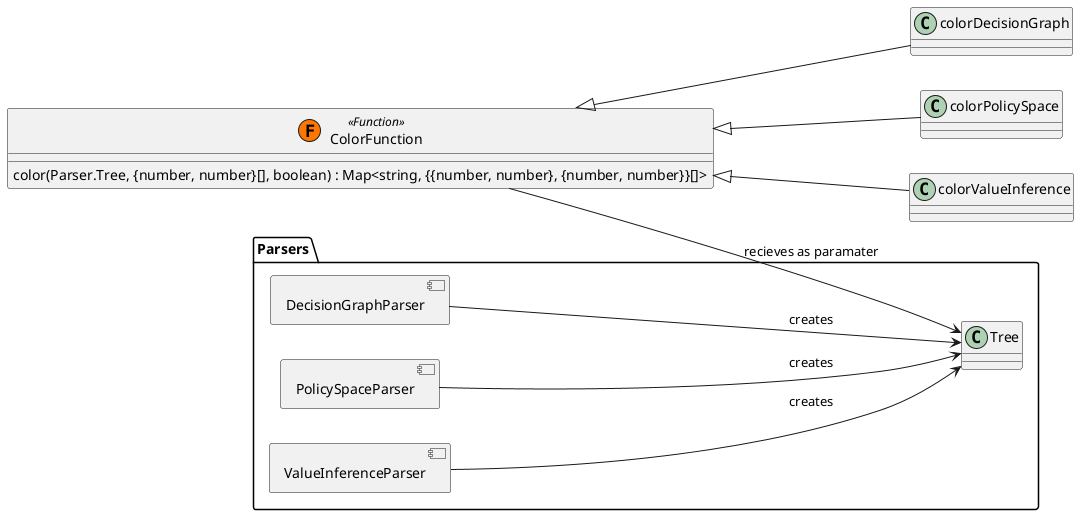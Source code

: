 @startuml

left to right direction
allowmixing

package Parsers {
    component DecisionGraphParser
    component PolicySpaceParser
    component ValueInferenceParser
    class Tree

	DecisionGraphParser --> Tree : "creates"
	PolicySpaceParser --> Tree : "creates"
	ValueInferenceParser --> Tree : "creates"
}

class ColorFunction << (F,#FF7700) Function>>{
	color(Parser.Tree, {number, number}[], boolean) : Map<string, {{number, number}, {number, number}}[]>
}


class colorDecisionGraph extends ColorFunction {	
}

class colorPolicySpace extends ColorFunction {	
}

class colorValueInference extends ColorFunction {	
}

ColorFunction --> Tree : recieves as paramater

@enduml